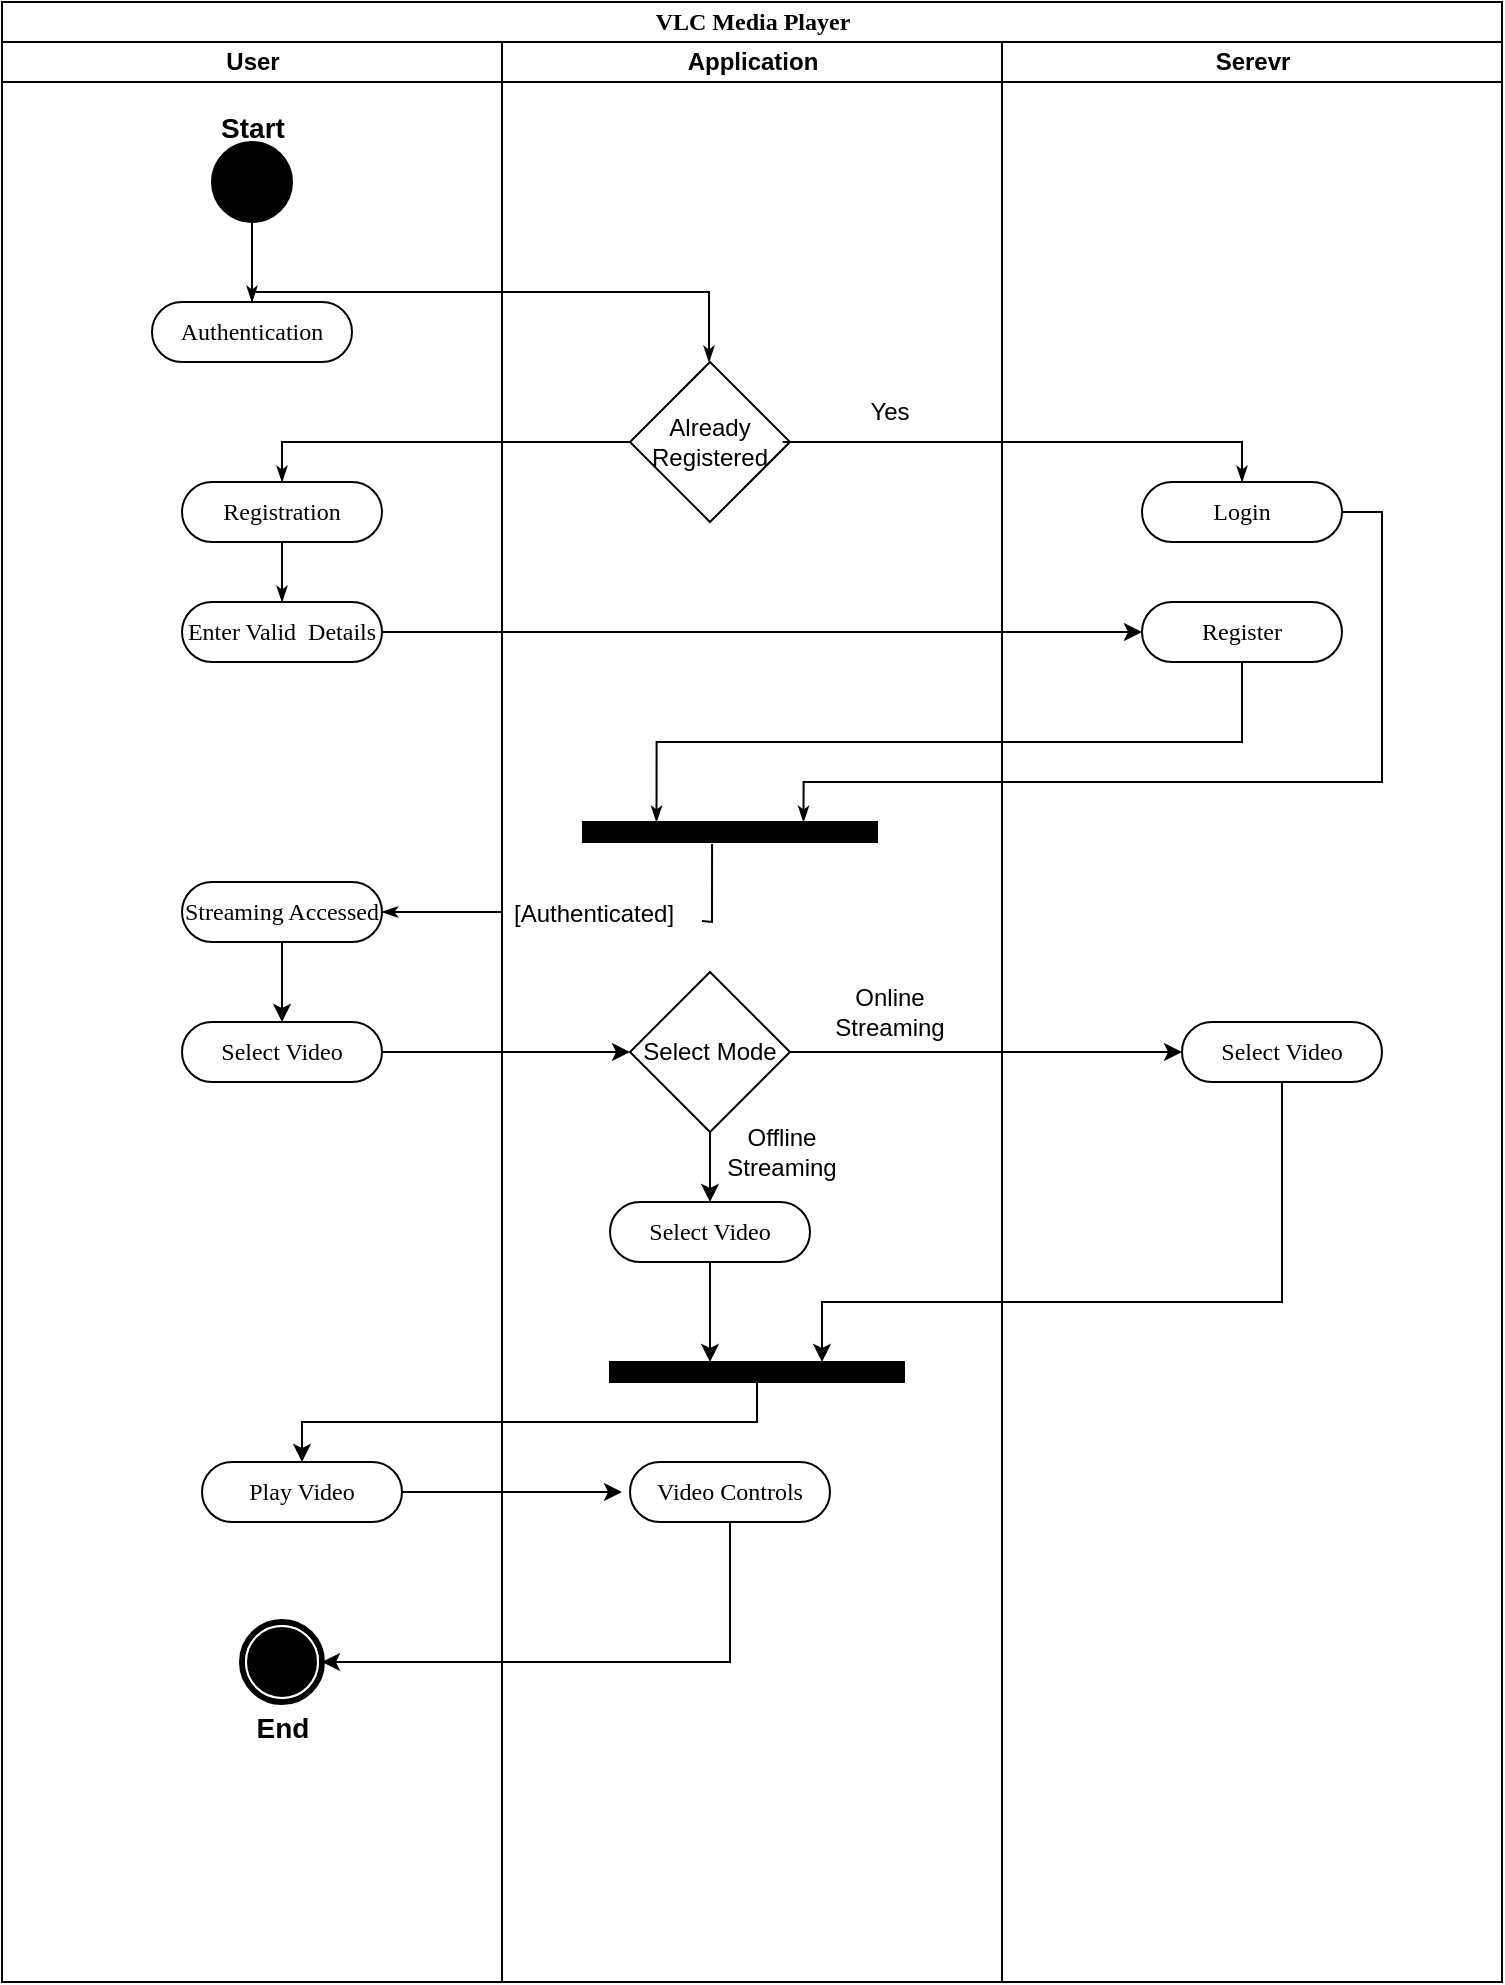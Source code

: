 <mxfile version="16.4.7" type="github">
  <diagram name="Page-1" id="0783ab3e-0a74-02c8-0abd-f7b4e66b4bec">
    <mxGraphModel dx="1422" dy="737" grid="1" gridSize="10" guides="1" tooltips="1" connect="1" arrows="1" fold="1" page="1" pageScale="1" pageWidth="850" pageHeight="1100" background="none" math="0" shadow="0">
      <root>
        <mxCell id="0" />
        <mxCell id="1" parent="0" />
        <mxCell id="1c1d494c118603dd-1" value="VLC Media Player" style="swimlane;html=1;childLayout=stackLayout;startSize=20;rounded=0;shadow=0;comic=0;labelBackgroundColor=none;strokeWidth=1;fontFamily=Verdana;fontSize=12;align=center;" parent="1" vertex="1">
          <mxGeometry x="40" y="20" width="750" height="990" as="geometry" />
        </mxCell>
        <mxCell id="1c1d494c118603dd-2" value="User" style="swimlane;html=1;startSize=20;" parent="1c1d494c118603dd-1" vertex="1">
          <mxGeometry y="20" width="250" height="970" as="geometry" />
        </mxCell>
        <mxCell id="1c1d494c118603dd-34" style="edgeStyle=none;rounded=0;html=1;labelBackgroundColor=none;startArrow=none;startFill=0;startSize=5;endArrow=classicThin;endFill=1;endSize=5;jettySize=auto;orthogonalLoop=1;strokeWidth=1;fontFamily=Verdana;fontSize=12;entryX=0.5;entryY=0;entryDx=0;entryDy=0;" parent="1c1d494c118603dd-2" source="1c1d494c118603dd-6" target="HgtbikXD8rjR1IWfkZl4-27" edge="1">
          <mxGeometry relative="1" as="geometry">
            <mxPoint x="136.25" y="280" as="targetPoint" />
          </mxGeometry>
        </mxCell>
        <mxCell id="1c1d494c118603dd-6" value="Registration" style="rounded=1;whiteSpace=wrap;html=1;shadow=0;comic=0;labelBackgroundColor=none;strokeWidth=1;fontFamily=Verdana;fontSize=12;align=center;arcSize=50;" parent="1c1d494c118603dd-2" vertex="1">
          <mxGeometry x="90" y="220" width="100" height="30" as="geometry" />
        </mxCell>
        <mxCell id="60571a20871a0731-4" value="" style="ellipse;whiteSpace=wrap;html=1;rounded=0;shadow=0;comic=0;labelBackgroundColor=none;strokeWidth=1;fillColor=#000000;fontFamily=Verdana;fontSize=12;align=center;" parent="1c1d494c118603dd-2" vertex="1">
          <mxGeometry x="105" y="50" width="40" height="40" as="geometry" />
        </mxCell>
        <mxCell id="60571a20871a0731-8" value="Authentication" style="rounded=1;whiteSpace=wrap;html=1;shadow=0;comic=0;labelBackgroundColor=none;strokeWidth=1;fontFamily=Verdana;fontSize=12;align=center;arcSize=50;" parent="1c1d494c118603dd-2" vertex="1">
          <mxGeometry x="75" y="130" width="100" height="30" as="geometry" />
        </mxCell>
        <mxCell id="1c1d494c118603dd-27" style="edgeStyle=orthogonalEdgeStyle;rounded=0;html=1;labelBackgroundColor=none;startArrow=none;startFill=0;startSize=5;endArrow=classicThin;endFill=1;endSize=5;jettySize=auto;orthogonalLoop=1;strokeWidth=1;fontFamily=Verdana;fontSize=12" parent="1c1d494c118603dd-2" source="60571a20871a0731-4" target="60571a20871a0731-8" edge="1">
          <mxGeometry relative="1" as="geometry" />
        </mxCell>
        <mxCell id="HgtbikXD8rjR1IWfkZl4-27" value="Enter Valid&amp;nbsp; Details" style="rounded=1;whiteSpace=wrap;html=1;shadow=0;comic=0;labelBackgroundColor=none;strokeWidth=1;fontFamily=Verdana;fontSize=12;align=center;arcSize=50;" vertex="1" parent="1c1d494c118603dd-2">
          <mxGeometry x="90" y="280" width="100" height="30" as="geometry" />
        </mxCell>
        <mxCell id="HgtbikXD8rjR1IWfkZl4-40" value="" style="edgeStyle=orthogonalEdgeStyle;rounded=0;orthogonalLoop=1;jettySize=auto;html=1;" edge="1" parent="1c1d494c118603dd-2" source="HgtbikXD8rjR1IWfkZl4-34" target="HgtbikXD8rjR1IWfkZl4-39">
          <mxGeometry relative="1" as="geometry" />
        </mxCell>
        <mxCell id="HgtbikXD8rjR1IWfkZl4-34" value="Streaming Accessed" style="rounded=1;whiteSpace=wrap;html=1;shadow=0;comic=0;labelBackgroundColor=none;strokeWidth=1;fontFamily=Verdana;fontSize=12;align=center;arcSize=50;" vertex="1" parent="1c1d494c118603dd-2">
          <mxGeometry x="90" y="420" width="100" height="30" as="geometry" />
        </mxCell>
        <mxCell id="HgtbikXD8rjR1IWfkZl4-39" value="Select Video" style="rounded=1;whiteSpace=wrap;html=1;shadow=0;comic=0;labelBackgroundColor=none;strokeWidth=1;fontFamily=Verdana;fontSize=12;align=center;arcSize=50;" vertex="1" parent="1c1d494c118603dd-2">
          <mxGeometry x="90" y="490" width="100" height="30" as="geometry" />
        </mxCell>
        <mxCell id="60571a20871a0731-5" value="" style="shape=mxgraph.bpmn.shape;html=1;verticalLabelPosition=bottom;labelBackgroundColor=#ffffff;verticalAlign=top;perimeter=ellipsePerimeter;outline=end;symbol=terminate;rounded=0;shadow=0;comic=0;strokeWidth=1;fontFamily=Verdana;fontSize=12;align=center;" parent="1c1d494c118603dd-2" vertex="1">
          <mxGeometry x="120" y="790" width="40" height="40" as="geometry" />
        </mxCell>
        <mxCell id="HgtbikXD8rjR1IWfkZl4-49" value="Play Video" style="rounded=1;whiteSpace=wrap;html=1;shadow=0;comic=0;labelBackgroundColor=none;strokeWidth=1;fontFamily=Verdana;fontSize=12;align=center;arcSize=50;" vertex="1" parent="1c1d494c118603dd-2">
          <mxGeometry x="100" y="710" width="100" height="30" as="geometry" />
        </mxCell>
        <mxCell id="HgtbikXD8rjR1IWfkZl4-60" value="&lt;font style=&quot;font-size: 14px&quot;&gt;Start&lt;/font&gt;" style="text;strokeColor=none;fillColor=none;html=1;fontSize=24;fontStyle=1;verticalAlign=middle;align=center;" vertex="1" parent="1c1d494c118603dd-2">
          <mxGeometry x="75" y="20" width="100" height="40" as="geometry" />
        </mxCell>
        <mxCell id="HgtbikXD8rjR1IWfkZl4-61" value="&lt;font style=&quot;font-size: 14px&quot;&gt;End&lt;/font&gt;" style="text;strokeColor=none;fillColor=none;html=1;fontSize=24;fontStyle=1;verticalAlign=middle;align=center;" vertex="1" parent="1c1d494c118603dd-2">
          <mxGeometry x="90" y="820" width="100" height="40" as="geometry" />
        </mxCell>
        <mxCell id="1c1d494c118603dd-3" value="Application" style="swimlane;html=1;startSize=20;" parent="1c1d494c118603dd-1" vertex="1">
          <mxGeometry x="250" y="20" width="250" height="970" as="geometry" />
        </mxCell>
        <mxCell id="1c1d494c118603dd-12" value="" style="whiteSpace=wrap;html=1;rounded=0;shadow=0;comic=0;labelBackgroundColor=none;strokeWidth=1;fillColor=#000000;fontFamily=Verdana;fontSize=12;align=center;rotation=0;" parent="1c1d494c118603dd-3" vertex="1">
          <mxGeometry x="40.5" y="390" width="147" height="10" as="geometry" />
        </mxCell>
        <mxCell id="HgtbikXD8rjR1IWfkZl4-1" value="Already Registered" style="rhombus;whiteSpace=wrap;html=1;" vertex="1" parent="1c1d494c118603dd-3">
          <mxGeometry x="64" y="160" width="80" height="80" as="geometry" />
        </mxCell>
        <mxCell id="HgtbikXD8rjR1IWfkZl4-2" value="Yes" style="text;html=1;strokeColor=none;fillColor=none;align=center;verticalAlign=middle;whiteSpace=wrap;rounded=0;" vertex="1" parent="1c1d494c118603dd-3">
          <mxGeometry x="164" y="170" width="60" height="30" as="geometry" />
        </mxCell>
        <mxCell id="HgtbikXD8rjR1IWfkZl4-32" value="[Authenticated]" style="text;strokeColor=none;fillColor=none;align=left;verticalAlign=top;spacingLeft=4;spacingRight=4;overflow=hidden;rotatable=0;points=[[0,0.5],[1,0.5]];portConstraint=eastwest;" vertex="1" parent="1c1d494c118603dd-3">
          <mxGeometry y="422" width="100" height="26" as="geometry" />
        </mxCell>
        <mxCell id="HgtbikXD8rjR1IWfkZl4-33" value="" style="edgeStyle=none;rounded=0;html=1;labelBackgroundColor=none;startArrow=none;startFill=0;startSize=5;endArrow=none;endFill=1;endSize=5;jettySize=auto;orthogonalLoop=1;strokeWidth=1;fontFamily=Verdana;fontSize=12;exitX=0.439;exitY=1.1;exitDx=0;exitDy=0;exitPerimeter=0;" edge="1" parent="1c1d494c118603dd-3" source="1c1d494c118603dd-12" target="HgtbikXD8rjR1IWfkZl4-32">
          <mxGeometry relative="1" as="geometry">
            <mxPoint x="400" y="435" as="sourcePoint" />
            <mxPoint x="190" y="480" as="targetPoint" />
            <Array as="points">
              <mxPoint x="105" y="440" />
            </Array>
          </mxGeometry>
        </mxCell>
        <mxCell id="HgtbikXD8rjR1IWfkZl4-42" value="Select Mode" style="rhombus;whiteSpace=wrap;html=1;" vertex="1" parent="1c1d494c118603dd-3">
          <mxGeometry x="64" y="465" width="80" height="80" as="geometry" />
        </mxCell>
        <mxCell id="HgtbikXD8rjR1IWfkZl4-44" value="Online Streaming" style="text;html=1;strokeColor=none;fillColor=none;align=center;verticalAlign=middle;whiteSpace=wrap;rounded=0;" vertex="1" parent="1c1d494c118603dd-3">
          <mxGeometry x="164" y="470" width="60" height="30" as="geometry" />
        </mxCell>
        <mxCell id="HgtbikXD8rjR1IWfkZl4-46" value="Select Video" style="rounded=1;whiteSpace=wrap;html=1;shadow=0;comic=0;labelBackgroundColor=none;strokeWidth=1;fontFamily=Verdana;fontSize=12;align=center;arcSize=50;" vertex="1" parent="1c1d494c118603dd-3">
          <mxGeometry x="54" y="580" width="100" height="30" as="geometry" />
        </mxCell>
        <mxCell id="HgtbikXD8rjR1IWfkZl4-47" value="Offline Streaming" style="text;html=1;strokeColor=none;fillColor=none;align=center;verticalAlign=middle;whiteSpace=wrap;rounded=0;" vertex="1" parent="1c1d494c118603dd-3">
          <mxGeometry x="110" y="540" width="60" height="30" as="geometry" />
        </mxCell>
        <mxCell id="HgtbikXD8rjR1IWfkZl4-55" value="" style="whiteSpace=wrap;html=1;rounded=0;shadow=0;comic=0;labelBackgroundColor=none;strokeWidth=1;fillColor=#000000;fontFamily=Verdana;fontSize=12;align=center;rotation=0;" vertex="1" parent="1c1d494c118603dd-3">
          <mxGeometry x="54" y="660" width="147" height="10" as="geometry" />
        </mxCell>
        <mxCell id="HgtbikXD8rjR1IWfkZl4-58" value="Video Controls" style="rounded=1;whiteSpace=wrap;html=1;shadow=0;comic=0;labelBackgroundColor=none;strokeWidth=1;fontFamily=Verdana;fontSize=12;align=center;arcSize=50;" vertex="1" parent="1c1d494c118603dd-3">
          <mxGeometry x="64" y="710" width="100" height="30" as="geometry" />
        </mxCell>
        <mxCell id="1c1d494c118603dd-4" value="Serevr" style="swimlane;html=1;startSize=20;" parent="1c1d494c118603dd-1" vertex="1">
          <mxGeometry x="500" y="20" width="250" height="970" as="geometry" />
        </mxCell>
        <mxCell id="1c1d494c118603dd-5" value="Login" style="rounded=1;whiteSpace=wrap;html=1;shadow=0;comic=0;labelBackgroundColor=none;strokeWidth=1;fontFamily=Verdana;fontSize=12;align=center;arcSize=50;" parent="1c1d494c118603dd-4" vertex="1">
          <mxGeometry x="70" y="220" width="100" height="30" as="geometry" />
        </mxCell>
        <mxCell id="1c1d494c118603dd-8" value="Select Video" style="rounded=1;whiteSpace=wrap;html=1;shadow=0;comic=0;labelBackgroundColor=none;strokeWidth=1;fontFamily=Verdana;fontSize=12;align=center;arcSize=50;" parent="1c1d494c118603dd-4" vertex="1">
          <mxGeometry x="90" y="490" width="100" height="30" as="geometry" />
        </mxCell>
        <mxCell id="HgtbikXD8rjR1IWfkZl4-31" value="Register" style="rounded=1;whiteSpace=wrap;html=1;shadow=0;comic=0;labelBackgroundColor=none;strokeWidth=1;fontFamily=Verdana;fontSize=12;align=center;arcSize=50;" vertex="1" parent="1c1d494c118603dd-4">
          <mxGeometry x="70" y="280" width="100" height="30" as="geometry" />
        </mxCell>
        <mxCell id="1c1d494c118603dd-28" style="edgeStyle=orthogonalEdgeStyle;rounded=0;html=1;entryX=0.5;entryY=0;labelBackgroundColor=none;startArrow=none;startFill=0;startSize=5;endArrow=classicThin;endFill=1;endSize=5;jettySize=auto;orthogonalLoop=1;strokeWidth=1;fontFamily=Verdana;fontSize=12" parent="1c1d494c118603dd-1" source="60571a20871a0731-8" edge="1">
          <mxGeometry relative="1" as="geometry">
            <Array as="points">
              <mxPoint x="354" y="145" />
            </Array>
            <mxPoint x="353.5" y="180" as="targetPoint" />
          </mxGeometry>
        </mxCell>
        <mxCell id="1c1d494c118603dd-29" style="edgeStyle=orthogonalEdgeStyle;rounded=0;html=1;exitX=0.954;exitY=0.5;labelBackgroundColor=none;startArrow=none;startFill=0;startSize=5;endArrow=classicThin;endFill=1;endSize=5;jettySize=auto;orthogonalLoop=1;strokeWidth=1;fontFamily=Verdana;fontSize=12;exitDx=0;exitDy=0;exitPerimeter=0;" parent="1c1d494c118603dd-1" source="HgtbikXD8rjR1IWfkZl4-1" target="1c1d494c118603dd-5" edge="1">
          <mxGeometry relative="1" as="geometry">
            <Array as="points">
              <mxPoint x="620" y="220" />
            </Array>
            <mxPoint x="390.25" y="190" as="sourcePoint" />
          </mxGeometry>
        </mxCell>
        <mxCell id="1c1d494c118603dd-30" style="edgeStyle=orthogonalEdgeStyle;rounded=0;html=1;exitX=0;exitY=0.5;entryX=0.5;entryY=0;labelBackgroundColor=none;startArrow=none;startFill=0;startSize=5;endArrow=classicThin;endFill=1;endSize=5;jettySize=auto;orthogonalLoop=1;strokeWidth=1;fontFamily=Verdana;fontSize=12;exitDx=0;exitDy=0;" parent="1c1d494c118603dd-1" source="HgtbikXD8rjR1IWfkZl4-1" target="1c1d494c118603dd-6" edge="1">
          <mxGeometry relative="1" as="geometry">
            <Array as="points">
              <mxPoint x="140" y="220" />
            </Array>
            <mxPoint x="316.75" y="190" as="sourcePoint" />
          </mxGeometry>
        </mxCell>
        <mxCell id="1c1d494c118603dd-31" style="edgeStyle=orthogonalEdgeStyle;rounded=0;html=1;entryX=0.75;entryY=0;labelBackgroundColor=none;startArrow=none;startFill=0;startSize=5;endArrow=classicThin;endFill=1;endSize=5;jettySize=auto;orthogonalLoop=1;strokeWidth=1;fontFamily=Verdana;fontSize=12;exitX=1;exitY=0.5;exitDx=0;exitDy=0;" parent="1c1d494c118603dd-1" source="1c1d494c118603dd-5" target="1c1d494c118603dd-12" edge="1">
          <mxGeometry relative="1" as="geometry">
            <mxPoint x="465" y="395" as="sourcePoint" />
            <Array as="points">
              <mxPoint x="690" y="255" />
              <mxPoint x="690" y="390" />
              <mxPoint x="400" y="390" />
            </Array>
          </mxGeometry>
        </mxCell>
        <mxCell id="1c1d494c118603dd-32" style="edgeStyle=orthogonalEdgeStyle;rounded=0;html=1;entryX=0.25;entryY=0;labelBackgroundColor=none;startArrow=none;startFill=0;startSize=5;endArrow=classicThin;endFill=1;endSize=5;jettySize=auto;orthogonalLoop=1;strokeWidth=1;fontFamily=Verdana;fontSize=12;exitX=0.5;exitY=1;exitDx=0;exitDy=0;" parent="1c1d494c118603dd-1" source="HgtbikXD8rjR1IWfkZl4-31" target="1c1d494c118603dd-12" edge="1">
          <mxGeometry relative="1" as="geometry">
            <mxPoint x="280" y="400" as="sourcePoint" />
          </mxGeometry>
        </mxCell>
        <mxCell id="1c1d494c118603dd-39" style="edgeStyle=none;rounded=0;html=1;labelBackgroundColor=none;startArrow=none;startFill=0;startSize=5;endArrow=classicThin;endFill=1;endSize=5;jettySize=auto;orthogonalLoop=1;strokeWidth=1;fontFamily=Verdana;fontSize=12;entryX=1;entryY=0.5;entryDx=0;entryDy=0;exitX=0;exitY=0.5;exitDx=0;exitDy=0;" parent="1c1d494c118603dd-1" source="HgtbikXD8rjR1IWfkZl4-32" target="HgtbikXD8rjR1IWfkZl4-34" edge="1">
          <mxGeometry relative="1" as="geometry">
            <mxPoint x="360" y="415" as="sourcePoint" />
            <mxPoint x="180" y="460" as="targetPoint" />
            <Array as="points">
              <mxPoint x="230" y="455" />
            </Array>
          </mxGeometry>
        </mxCell>
        <mxCell id="HgtbikXD8rjR1IWfkZl4-41" style="edgeStyle=orthogonalEdgeStyle;rounded=0;orthogonalLoop=1;jettySize=auto;html=1;" edge="1" parent="1c1d494c118603dd-1" source="HgtbikXD8rjR1IWfkZl4-39" target="HgtbikXD8rjR1IWfkZl4-42">
          <mxGeometry relative="1" as="geometry">
            <mxPoint x="320" y="525" as="targetPoint" />
          </mxGeometry>
        </mxCell>
        <mxCell id="HgtbikXD8rjR1IWfkZl4-56" style="edgeStyle=orthogonalEdgeStyle;rounded=0;orthogonalLoop=1;jettySize=auto;html=1;" edge="1" parent="1c1d494c118603dd-1" source="HgtbikXD8rjR1IWfkZl4-55" target="HgtbikXD8rjR1IWfkZl4-49">
          <mxGeometry relative="1" as="geometry">
            <Array as="points">
              <mxPoint x="378" y="710" />
              <mxPoint x="150" y="710" />
            </Array>
          </mxGeometry>
        </mxCell>
        <mxCell id="HgtbikXD8rjR1IWfkZl4-59" style="edgeStyle=orthogonalEdgeStyle;rounded=0;orthogonalLoop=1;jettySize=auto;html=1;entryX=1;entryY=0.5;entryDx=0;entryDy=0;" edge="1" parent="1c1d494c118603dd-1" source="HgtbikXD8rjR1IWfkZl4-58" target="60571a20871a0731-5">
          <mxGeometry relative="1" as="geometry">
            <Array as="points">
              <mxPoint x="364" y="830" />
            </Array>
          </mxGeometry>
        </mxCell>
        <mxCell id="HgtbikXD8rjR1IWfkZl4-30" style="edgeStyle=orthogonalEdgeStyle;rounded=0;orthogonalLoop=1;jettySize=auto;html=1;" edge="1" parent="1" source="HgtbikXD8rjR1IWfkZl4-27">
          <mxGeometry relative="1" as="geometry">
            <mxPoint x="610" y="335" as="targetPoint" />
          </mxGeometry>
        </mxCell>
        <mxCell id="HgtbikXD8rjR1IWfkZl4-43" style="edgeStyle=orthogonalEdgeStyle;rounded=0;orthogonalLoop=1;jettySize=auto;html=1;" edge="1" parent="1" source="HgtbikXD8rjR1IWfkZl4-42">
          <mxGeometry relative="1" as="geometry">
            <mxPoint x="630" y="545" as="targetPoint" />
          </mxGeometry>
        </mxCell>
        <mxCell id="HgtbikXD8rjR1IWfkZl4-45" style="edgeStyle=orthogonalEdgeStyle;rounded=0;orthogonalLoop=1;jettySize=auto;html=1;" edge="1" parent="1" source="HgtbikXD8rjR1IWfkZl4-42">
          <mxGeometry relative="1" as="geometry">
            <mxPoint x="394" y="620" as="targetPoint" />
          </mxGeometry>
        </mxCell>
        <mxCell id="HgtbikXD8rjR1IWfkZl4-48" style="edgeStyle=orthogonalEdgeStyle;rounded=0;orthogonalLoop=1;jettySize=auto;html=1;" edge="1" parent="1" source="1c1d494c118603dd-8">
          <mxGeometry relative="1" as="geometry">
            <mxPoint x="450" y="700" as="targetPoint" />
            <Array as="points">
              <mxPoint x="680" y="670" />
              <mxPoint x="450" y="670" />
            </Array>
          </mxGeometry>
        </mxCell>
        <mxCell id="HgtbikXD8rjR1IWfkZl4-50" style="edgeStyle=orthogonalEdgeStyle;rounded=0;orthogonalLoop=1;jettySize=auto;html=1;" edge="1" parent="1" source="HgtbikXD8rjR1IWfkZl4-46">
          <mxGeometry relative="1" as="geometry">
            <mxPoint x="394" y="700" as="targetPoint" />
          </mxGeometry>
        </mxCell>
        <mxCell id="HgtbikXD8rjR1IWfkZl4-57" style="edgeStyle=orthogonalEdgeStyle;rounded=0;orthogonalLoop=1;jettySize=auto;html=1;" edge="1" parent="1" source="HgtbikXD8rjR1IWfkZl4-49">
          <mxGeometry relative="1" as="geometry">
            <mxPoint x="350" y="765" as="targetPoint" />
          </mxGeometry>
        </mxCell>
      </root>
    </mxGraphModel>
  </diagram>
</mxfile>
